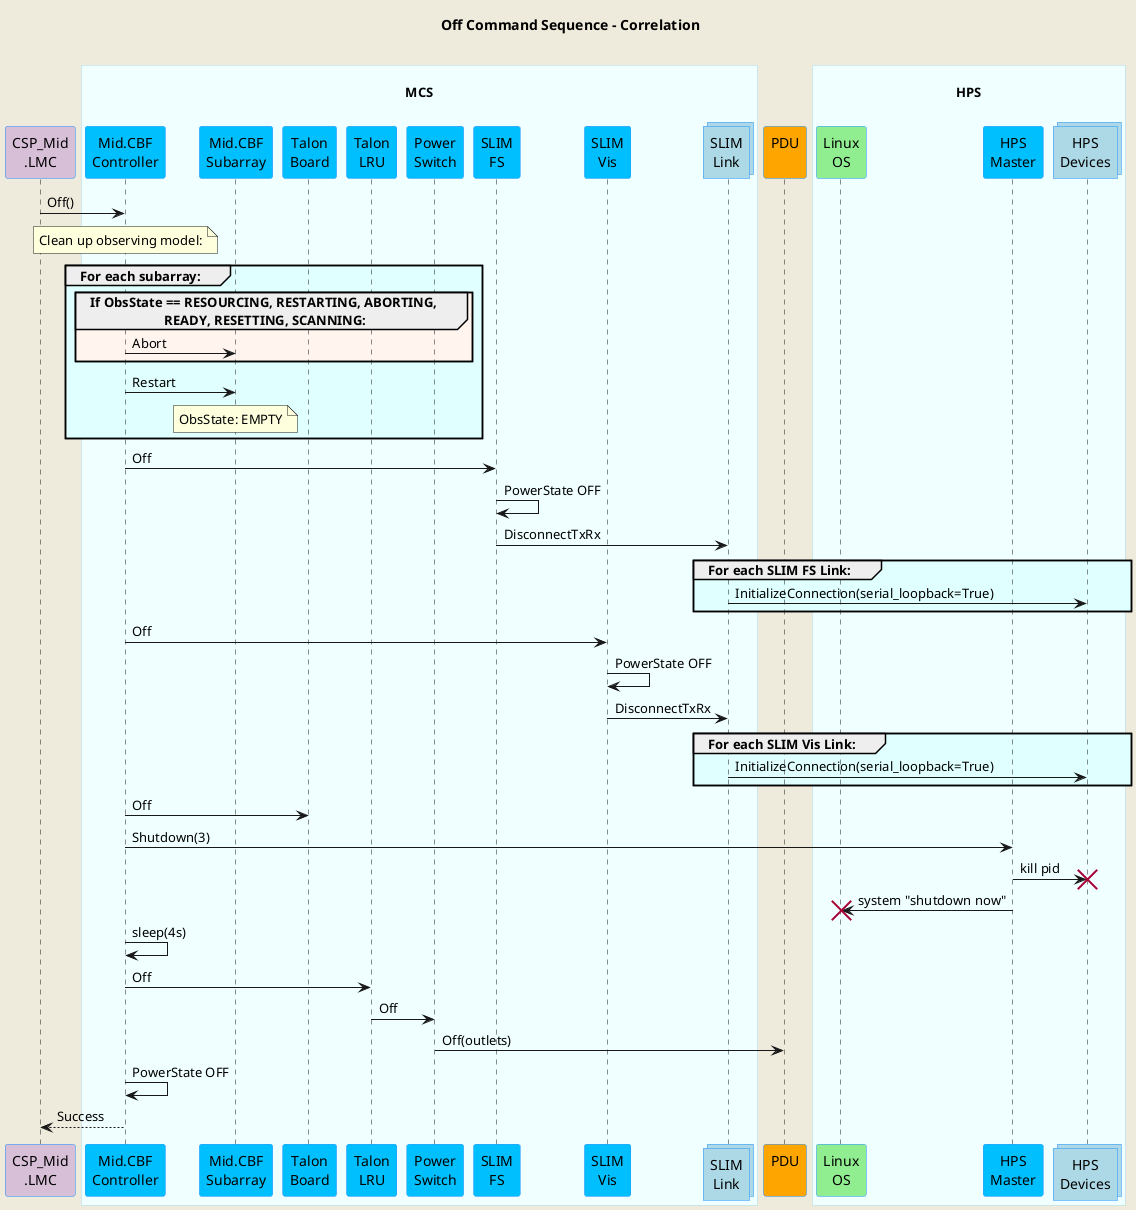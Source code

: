 @startuml
'https://plantuml.com/sequence-diagram
skinparam backgroundColor #EEEBDC
skinparam sequence {
ParticipantBorderColor DodgerBlue
ParticipantBackgroundColor DeepSkyBlue
ActorBorderColor DarkGreen
ActorBackgroundColor Green
BoxBorderColor LightBlue
BoxBackgroundColor #F0FFFF
}
skinparam collections {
  BackGroundColor LightBlue
  BorderColor DodgerBlue
}
skinparam database {
  BackgroundColor LightGreen
  BorderColor DarkGreen
}
title Off Command Sequence - Correlation\n
participant "CSP_Mid\n.LMC" as lmc #Thistle
box "\nMCS\n"
  participant "Mid.CBF\nController" as controller
  participant "Mid.CBF\nSubarray" as subarray
  participant "Talon\nBoard" as talon_board
  participant "Talon\nLRU" as lru
  participant "Power\nSwitch" as switch
  participant "SLIM\nFS" as slim_fs
  participant "SLIM\nVis" as slim_vis
  collections "SLIM\nLink" as slimlink
end box
participant "PDU\n" as pdu #Orange
box "\nHPS\n"
  participant "Linux\nOS" as os #LightGreen
  participant "HPS\nMaster" as hpsmaster
  collections "HPS\nDevices" as hpsdevices
end box

lmc -> controller : Off()

note over controller         : Clean up observing model:


group #LightCyan For each subarray:
group #SeaShell If ObsState == RESOURCING, RESTARTING, ABORTING,\n                      READY, RESETTING, SCANNING:
controller -> subarray   : Abort
end

controller -> subarray   : Restart
note over subarray       : ObsState: EMPTY
end loop

controller ->  slim_fs       : Off
slim_fs    ->  slim_fs       : PowerState OFF
slim_fs    ->  slimlink      : DisconnectTxRx

group #LightCyan For each SLIM FS Link:
slimlink   ->  hpsdevices    : InitializeConnection(serial_loopback=True)
end 

controller ->  slim_vis      : Off
slim_vis   ->  slim_vis      : PowerState OFF
slim_vis   ->  slimlink      : DisconnectTxRx

group #LightCyan For each SLIM Vis Link:
slimlink   ->  hpsdevices    : InitializeConnection(serial_loopback=True)
end

controller ->  talon_board   : Off
controller ->  hpsmaster     : Shutdown(3)
hpsmaster  ->  hpsdevices !! : kill pid
hpsmaster  ->  os !!         : system "shutdown now"
controller ->  controller    : sleep(4s)

controller ->  lru           : Off
lru        ->  switch        : Off
switch     ->  pdu           : Off(outlets)

controller ->  controller    : PowerState OFF
lmc       <--  controller    : Success

@enduml